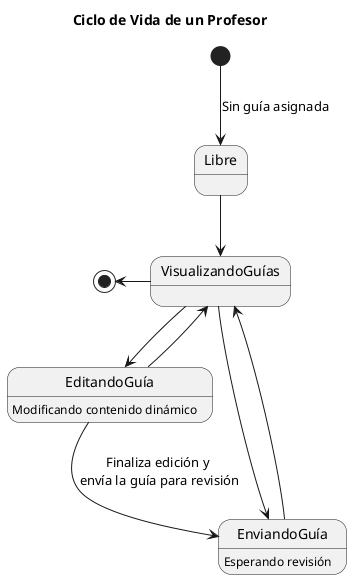 @startuml DiagramaDeEstadosProfesor
title Ciclo de Vida de un Profesor 

[*] --> Libre : Sin guía asignada

Libre --> VisualizandoGuías

VisualizandoGuías --> EditandoGuía 
VisualizandoGuías --> EnviandoGuía 
  
EditandoGuía: Modificando contenido dinámico
EditandoGuía --> EnviandoGuía : Finaliza edición y \nenvía la guía para revisión
EditandoGuía-->  VisualizandoGuías

EnviandoGuía: Esperando revisión
EnviandoGuía -->  VisualizandoGuías

VisualizandoGuías -left-> [*]


@enduml

